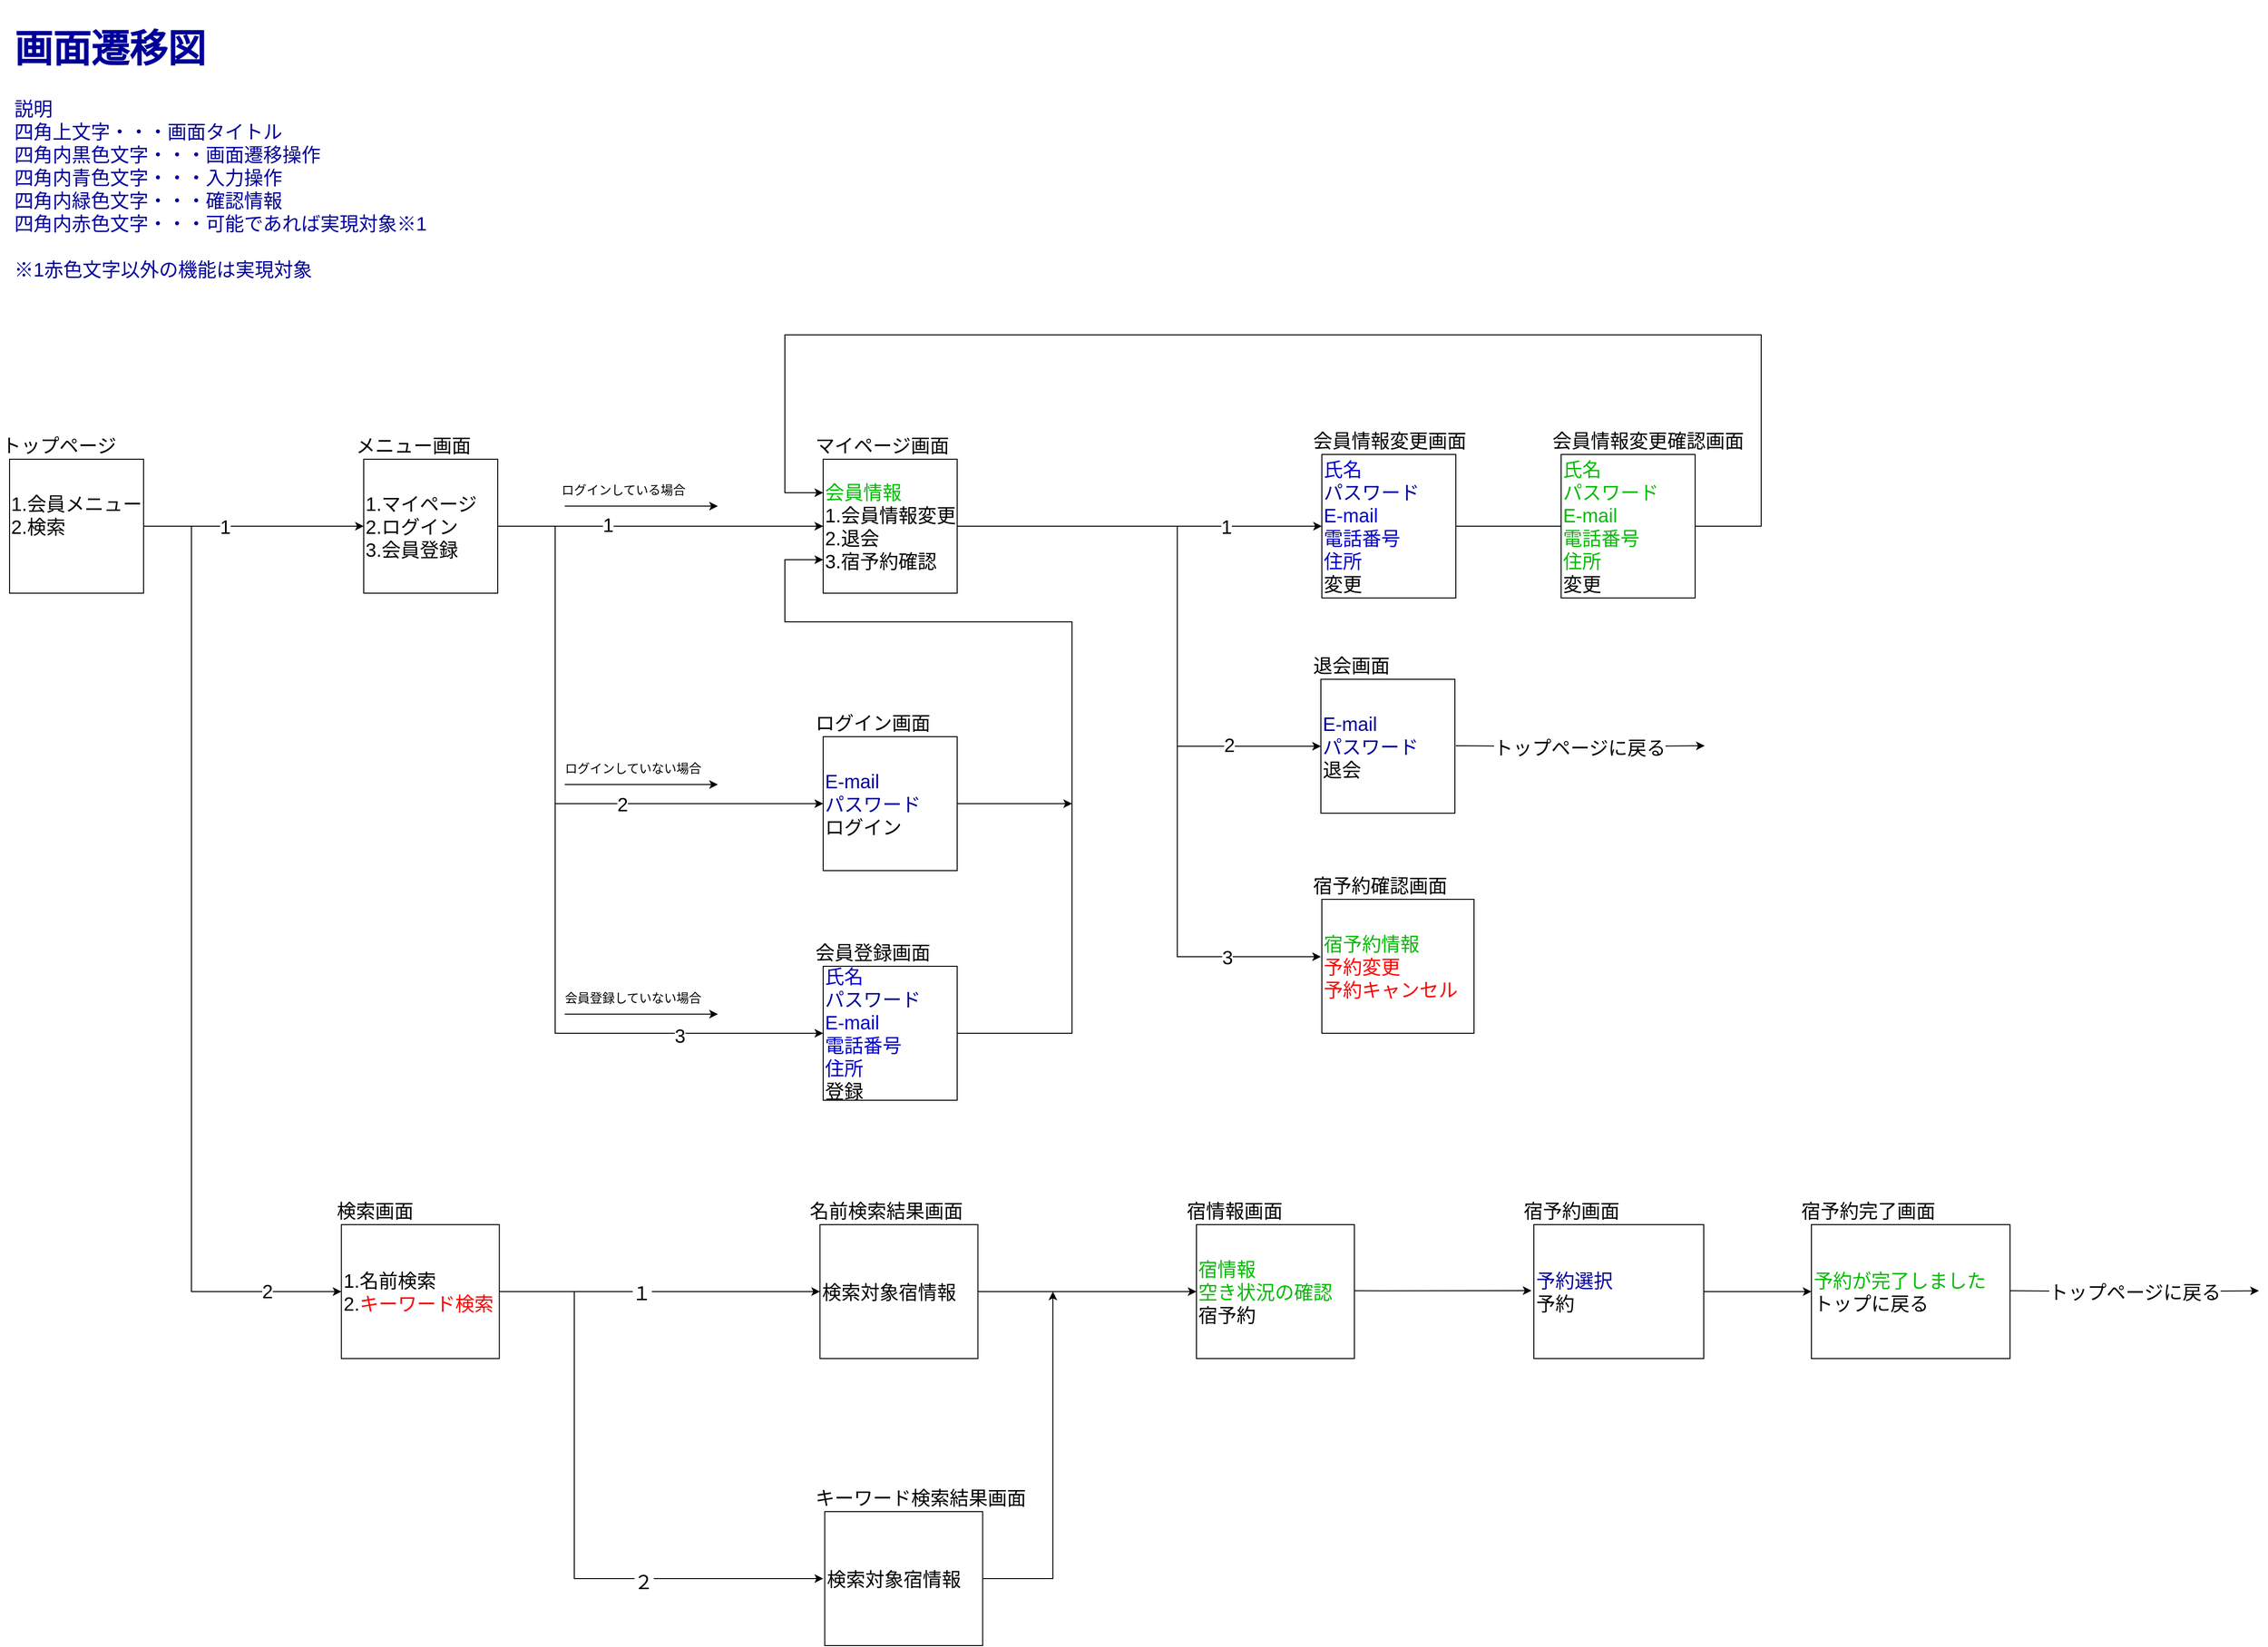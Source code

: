 <mxfile version="18.0.4" type="device"><diagram id="SCnkeToK2idK928pMim0" name="ページ1"><mxGraphModel dx="2547" dy="2622" grid="1" gridSize="10" guides="1" tooltips="1" connect="1" arrows="1" fold="1" page="1" pageScale="1" pageWidth="1100" pageHeight="1700" math="0" shadow="0"><root><mxCell id="0"/><mxCell id="1" parent="0"/><mxCell id="dKKwTY9NeeQIRmnHNCGu-58" value="" style="edgeStyle=segmentEdgeStyle;endArrow=classic;html=1;rounded=0;fontSize=20;fontColor=#000099;elbow=vertical;entryX=0;entryY=0.25;entryDx=0;entryDy=0;" edge="1" parent="1" target="dKKwTY9NeeQIRmnHNCGu-34"><mxGeometry width="50" height="50" relative="1" as="geometry"><mxPoint x="1240" y="20" as="sourcePoint"/><mxPoint x="370" y="-20" as="targetPoint"/><Array as="points"><mxPoint x="1560" y="20"/><mxPoint x="1560" y="-180"/><mxPoint x="540" y="-180"/><mxPoint x="540" y="-15"/></Array></mxGeometry></mxCell><mxCell id="NG-KO3p0tFt5fAg9RqJ7-1" value="&lt;span style=&quot;font-size: 20px;&quot;&gt;1.会員メニュー&lt;br&gt;&lt;div style=&quot;text-align: left;&quot;&gt;&lt;span style=&quot;background-color: initial;&quot;&gt;2.検索&lt;/span&gt;&lt;/div&gt;&lt;br&gt;&lt;/span&gt;" style="rounded=0;whiteSpace=wrap;html=1;" parent="1" vertex="1"><mxGeometry x="-270" y="-50" width="140" height="140" as="geometry"/></mxCell><mxCell id="NG-KO3p0tFt5fAg9RqJ7-6" value="1.名前検索&lt;br&gt;2.&lt;font color=&quot;#ff0000&quot;&gt;キーワード検索&lt;/font&gt;" style="rounded=0;whiteSpace=wrap;html=1;fontSize=20;align=left;" parent="1" vertex="1"><mxGeometry x="76.67" y="750" width="165" height="140" as="geometry"/></mxCell><mxCell id="NG-KO3p0tFt5fAg9RqJ7-11" value="" style="endArrow=classic;html=1;rounded=0;fontSize=20;exitX=1;exitY=0.5;exitDx=0;exitDy=0;entryX=0;entryY=0.5;entryDx=0;entryDy=0;startArrow=none;" parent="1" source="dKKwTY9NeeQIRmnHNCGu-34" target="dKKwTY9NeeQIRmnHNCGu-39" edge="1"><mxGeometry width="50" height="50" relative="1" as="geometry"><mxPoint x="530" y="20" as="sourcePoint"/><mxPoint x="820.0" y="20" as="targetPoint"/></mxGeometry></mxCell><mxCell id="dKKwTY9NeeQIRmnHNCGu-83" value="1" style="edgeLabel;html=1;align=center;verticalAlign=middle;resizable=0;points=[];fontSize=20;fontColor=#000000;" vertex="1" connectable="0" parent="NG-KO3p0tFt5fAg9RqJ7-11"><mxGeometry x="0.473" relative="1" as="geometry"><mxPoint as="offset"/></mxGeometry></mxCell><mxCell id="NG-KO3p0tFt5fAg9RqJ7-15" value="" style="endArrow=classic;html=1;rounded=0;fontSize=20;exitX=1;exitY=0.5;exitDx=0;exitDy=0;entryX=0;entryY=0.5;entryDx=0;entryDy=0;" parent="1" source="dKKwTY9NeeQIRmnHNCGu-25" target="dKKwTY9NeeQIRmnHNCGu-34" edge="1"><mxGeometry width="50" height="50" relative="1" as="geometry"><mxPoint x="260" y="20" as="sourcePoint"/><mxPoint x="410" y="20" as="targetPoint"/></mxGeometry></mxCell><mxCell id="dKKwTY9NeeQIRmnHNCGu-80" value="1" style="edgeLabel;html=1;align=center;verticalAlign=middle;resizable=0;points=[];fontSize=20;fontColor=#000000;" vertex="1" connectable="0" parent="NG-KO3p0tFt5fAg9RqJ7-15"><mxGeometry x="-0.324" y="2" relative="1" as="geometry"><mxPoint as="offset"/></mxGeometry></mxCell><mxCell id="NG-KO3p0tFt5fAg9RqJ7-21" value="" style="endArrow=classic;html=1;rounded=0;fontSize=20;edgeStyle=elbowEdgeStyle;entryX=0;entryY=0.5;entryDx=0;entryDy=0;" parent="1" target="dKKwTY9NeeQIRmnHNCGu-36" edge="1"><mxGeometry width="50" height="50" relative="1" as="geometry"><mxPoint x="300" y="20" as="sourcePoint"/><mxPoint x="410" y="630" as="targetPoint"/><Array as="points"><mxPoint x="300" y="80"/><mxPoint x="360" y="260"/><mxPoint x="310" y="120"/><mxPoint x="334" y="370"/><mxPoint x="334" y="900"/><mxPoint x="444" y="538.75"/><mxPoint x="474" y="568.75"/><mxPoint x="464" y="568.75"/><mxPoint x="474" y="598.75"/></Array></mxGeometry></mxCell><mxCell id="dKKwTY9NeeQIRmnHNCGu-82" value="3" style="edgeLabel;html=1;align=center;verticalAlign=middle;resizable=0;points=[];fontSize=20;fontColor=#000000;" vertex="1" connectable="0" parent="NG-KO3p0tFt5fAg9RqJ7-21"><mxGeometry x="0.628" y="-2" relative="1" as="geometry"><mxPoint as="offset"/></mxGeometry></mxCell><mxCell id="dKKwTY9NeeQIRmnHNCGu-4" value="" style="edgeStyle=segmentEdgeStyle;endArrow=classic;html=1;rounded=0;entryX=0;entryY=0.5;entryDx=0;entryDy=0;" edge="1" parent="1" target="NG-KO3p0tFt5fAg9RqJ7-6"><mxGeometry width="50" height="50" relative="1" as="geometry"><mxPoint x="-80" y="20" as="sourcePoint"/><mxPoint x="90" y="360" as="targetPoint"/><Array as="points"><mxPoint x="-80" y="180"/><mxPoint x="-80" y="860"/></Array></mxGeometry></mxCell><mxCell id="dKKwTY9NeeQIRmnHNCGu-79" value="2" style="edgeLabel;html=1;align=center;verticalAlign=middle;resizable=0;points=[];fontSize=20;fontColor=#000000;" vertex="1" connectable="0" parent="dKKwTY9NeeQIRmnHNCGu-4"><mxGeometry x="0.838" y="1" relative="1" as="geometry"><mxPoint as="offset"/></mxGeometry></mxCell><mxCell id="dKKwTY9NeeQIRmnHNCGu-25" value="&lt;div style=&quot;&quot;&gt;&lt;span style=&quot;font-size: 20px; background-color: initial;&quot;&gt;1.マイページ&lt;/span&gt;&lt;br&gt;&lt;/div&gt;&lt;div style=&quot;&quot;&gt;&lt;span style=&quot;font-size: 20px; background-color: initial;&quot;&gt;2.ログイン&lt;/span&gt;&lt;/div&gt;&lt;div style=&quot;&quot;&gt;&lt;span style=&quot;font-size: 20px;&quot;&gt;3.会員登録&lt;/span&gt;&lt;/div&gt;" style="rounded=0;whiteSpace=wrap;html=1;align=left;" vertex="1" parent="1"><mxGeometry x="100" y="-50" width="140" height="140" as="geometry"/></mxCell><mxCell id="dKKwTY9NeeQIRmnHNCGu-28" style="edgeStyle=elbowEdgeStyle;rounded=0;orthogonalLoop=1;jettySize=auto;html=1;exitX=0.75;exitY=0;exitDx=0;exitDy=0;" edge="1" parent="1" source="dKKwTY9NeeQIRmnHNCGu-25" target="dKKwTY9NeeQIRmnHNCGu-25"><mxGeometry relative="1" as="geometry"/></mxCell><mxCell id="dKKwTY9NeeQIRmnHNCGu-30" value="メニュー画面" style="text;html=1;strokeColor=none;fillColor=none;align=left;verticalAlign=middle;whiteSpace=wrap;rounded=0;fontSize=20;" vertex="1" parent="1"><mxGeometry x="90" y="-80" width="130" height="30" as="geometry"/></mxCell><mxCell id="dKKwTY9NeeQIRmnHNCGu-31" value="トップページ" style="text;html=1;strokeColor=none;fillColor=none;align=left;verticalAlign=middle;whiteSpace=wrap;rounded=0;fontSize=20;" vertex="1" parent="1"><mxGeometry x="-280" y="-80" width="130" height="30" as="geometry"/></mxCell><mxCell id="dKKwTY9NeeQIRmnHNCGu-32" value="検索画面" style="text;html=1;strokeColor=none;fillColor=none;align=left;verticalAlign=middle;whiteSpace=wrap;rounded=0;fontSize=20;" vertex="1" parent="1"><mxGeometry x="70" y="720" width="100" height="30" as="geometry"/></mxCell><mxCell id="dKKwTY9NeeQIRmnHNCGu-35" value="マイページ画面" style="text;html=1;strokeColor=none;fillColor=none;align=left;verticalAlign=middle;whiteSpace=wrap;rounded=0;fontSize=20;" vertex="1" parent="1"><mxGeometry x="570" y="-80" width="170" height="30" as="geometry"/></mxCell><mxCell id="dKKwTY9NeeQIRmnHNCGu-36" value="&lt;font style=&quot;&quot; color=&quot;#0000cc&quot;&gt;氏名&lt;br&gt;&lt;/font&gt;&lt;font color=&quot;#000099&quot;&gt;パスワード&lt;/font&gt;&lt;br style=&quot;&quot;&gt;&lt;font style=&quot;&quot; color=&quot;#0000cc&quot;&gt;E-mail&lt;/font&gt;&lt;br style=&quot;&quot;&gt;&lt;font style=&quot;&quot; color=&quot;#0000cc&quot;&gt;電話番号&lt;/font&gt;&lt;br style=&quot;&quot;&gt;&lt;font style=&quot;&quot; color=&quot;#0000cc&quot;&gt;住所&lt;/font&gt;&lt;br style=&quot;&quot;&gt;登録" style="rounded=0;whiteSpace=wrap;html=1;fontSize=20;align=left;" vertex="1" parent="1"><mxGeometry x="580" y="480" width="140" height="140" as="geometry"/></mxCell><mxCell id="dKKwTY9NeeQIRmnHNCGu-38" value="会員登録画面" style="text;html=1;strokeColor=none;fillColor=none;align=left;verticalAlign=middle;whiteSpace=wrap;rounded=0;fontSize=20;" vertex="1" parent="1"><mxGeometry x="570" y="450" width="140" height="30" as="geometry"/></mxCell><mxCell id="dKKwTY9NeeQIRmnHNCGu-39" value="&lt;font color=&quot;#0000cc&quot;&gt;氏名&lt;br&gt;&lt;/font&gt;&lt;font color=&quot;#000099&quot;&gt;パスワード&lt;/font&gt;&lt;br&gt;&lt;font color=&quot;#0000cc&quot;&gt;E-mail&lt;/font&gt;&lt;br&gt;&lt;font color=&quot;#0000cc&quot;&gt;電話番号&lt;/font&gt;&lt;br&gt;&lt;font color=&quot;#0000cc&quot;&gt;住所&lt;/font&gt;&lt;br&gt;変更" style="rounded=0;whiteSpace=wrap;html=1;fontSize=20;align=left;" vertex="1" parent="1"><mxGeometry x="1101" y="-55" width="140" height="150" as="geometry"/></mxCell><mxCell id="dKKwTY9NeeQIRmnHNCGu-40" value="会員情報変更画面" style="text;html=1;strokeColor=none;fillColor=none;align=left;verticalAlign=middle;whiteSpace=wrap;rounded=0;fontSize=20;" vertex="1" parent="1"><mxGeometry x="1090" y="-85" width="170" height="30" as="geometry"/></mxCell><mxCell id="dKKwTY9NeeQIRmnHNCGu-41" value="&lt;font color=&quot;#000099&quot;&gt;E-mail&lt;br&gt;パスワード&lt;/font&gt;&lt;br&gt;退会" style="rounded=0;whiteSpace=wrap;html=1;fontSize=20;align=left;" vertex="1" parent="1"><mxGeometry x="1100" y="180" width="140" height="140" as="geometry"/></mxCell><mxCell id="dKKwTY9NeeQIRmnHNCGu-42" value="" style="edgeStyle=segmentEdgeStyle;endArrow=classic;html=1;rounded=0;fontSize=20;entryX=0;entryY=0.5;entryDx=0;entryDy=0;entryPerimeter=0;" edge="1" parent="1" target="dKKwTY9NeeQIRmnHNCGu-41"><mxGeometry width="50" height="50" relative="1" as="geometry"><mxPoint x="950" y="20" as="sourcePoint"/><mxPoint x="1090" y="250" as="targetPoint"/><Array as="points"><mxPoint x="950" y="250"/></Array></mxGeometry></mxCell><mxCell id="dKKwTY9NeeQIRmnHNCGu-84" value="2" style="edgeLabel;html=1;align=center;verticalAlign=middle;resizable=0;points=[];fontSize=20;fontColor=#000000;" vertex="1" connectable="0" parent="dKKwTY9NeeQIRmnHNCGu-42"><mxGeometry x="0.492" y="2" relative="1" as="geometry"><mxPoint as="offset"/></mxGeometry></mxCell><mxCell id="dKKwTY9NeeQIRmnHNCGu-43" value="退会画面" style="text;html=1;strokeColor=none;fillColor=none;align=left;verticalAlign=middle;whiteSpace=wrap;rounded=0;fontSize=20;" vertex="1" parent="1"><mxGeometry x="1090" y="150" width="140" height="30" as="geometry"/></mxCell><mxCell id="dKKwTY9NeeQIRmnHNCGu-50" value="" style="edgeStyle=segmentEdgeStyle;endArrow=classic;html=1;rounded=0;fontSize=20;" edge="1" parent="1"><mxGeometry width="50" height="50" relative="1" as="geometry"><mxPoint x="950" y="250" as="sourcePoint"/><mxPoint x="1100" y="470" as="targetPoint"/><Array as="points"><mxPoint x="950" y="470"/><mxPoint x="1020" y="470"/></Array></mxGeometry></mxCell><mxCell id="dKKwTY9NeeQIRmnHNCGu-85" value="3" style="edgeLabel;html=1;align=center;verticalAlign=middle;resizable=0;points=[];fontSize=20;fontColor=#000000;" vertex="1" connectable="0" parent="dKKwTY9NeeQIRmnHNCGu-50"><mxGeometry x="0.468" relative="1" as="geometry"><mxPoint as="offset"/></mxGeometry></mxCell><mxCell id="dKKwTY9NeeQIRmnHNCGu-51" value="&lt;font color=&quot;#00bb00&quot;&gt;宿予約情報&lt;/font&gt;&lt;br&gt;&lt;font color=&quot;#ff0000&quot;&gt;予約変更&lt;br&gt;予約キャンセル&lt;/font&gt;" style="rounded=0;whiteSpace=wrap;html=1;fontSize=20;align=left;" vertex="1" parent="1"><mxGeometry x="1101" y="410" width="159" height="140" as="geometry"/></mxCell><mxCell id="dKKwTY9NeeQIRmnHNCGu-52" value="宿予約確認画面" style="text;html=1;strokeColor=none;fillColor=none;align=left;verticalAlign=middle;whiteSpace=wrap;rounded=0;fontSize=20;" vertex="1" parent="1"><mxGeometry x="1090" y="380" width="170" height="30" as="geometry"/></mxCell><mxCell id="dKKwTY9NeeQIRmnHNCGu-55" value="&lt;h1&gt;画面遷移図&lt;/h1&gt;&lt;div&gt;説明&lt;/div&gt;&lt;div&gt;四角上文字・・・画面タイトル&lt;/div&gt;&lt;div&gt;四角内黒色文字・・・画面遷移操作&lt;/div&gt;&lt;div&gt;四角内青色文字・・・入力操作&lt;/div&gt;&lt;div&gt;四角内緑色文字・・・確認情報&lt;/div&gt;&lt;div&gt;四角内赤色文字・・・可能であれば実現対象※1&lt;/div&gt;&lt;div&gt;&lt;br&gt;&lt;/div&gt;&lt;div&gt;※1赤色文字以外の機能は実現対象&lt;/div&gt;&lt;div&gt;&lt;br&gt;&lt;/div&gt;" style="text;html=1;strokeColor=none;fillColor=none;spacing=5;spacingTop=-20;whiteSpace=wrap;overflow=hidden;rounded=0;fontSize=20;fontColor=#000099;" vertex="1" parent="1"><mxGeometry x="-270" y="-520" width="510" height="360" as="geometry"/></mxCell><mxCell id="dKKwTY9NeeQIRmnHNCGu-57" value="" style="edgeStyle=orthogonalEdgeStyle;endArrow=classic;html=1;rounded=0;fontSize=20;fontColor=#000099;elbow=vertical;exitX=1;exitY=0.5;exitDx=0;exitDy=0;entryX=0;entryY=0.75;entryDx=0;entryDy=0;" edge="1" parent="1" source="dKKwTY9NeeQIRmnHNCGu-36" target="dKKwTY9NeeQIRmnHNCGu-34"><mxGeometry width="50" height="50" relative="1" as="geometry"><mxPoint x="610" y="635" as="sourcePoint"/><mxPoint x="570" y="50" as="targetPoint"/><Array as="points"><mxPoint x="840" y="550"/><mxPoint x="840" y="120"/><mxPoint x="540" y="120"/><mxPoint x="540" y="55"/></Array></mxGeometry></mxCell><mxCell id="dKKwTY9NeeQIRmnHNCGu-59" value="" style="endArrow=classic;html=1;rounded=0;fontSize=20;fontColor=#000099;elbow=vertical;" edge="1" parent="1" target="dKKwTY9NeeQIRmnHNCGu-60"><mxGeometry width="50" height="50" relative="1" as="geometry"><mxPoint x="300" y="310" as="sourcePoint"/><mxPoint x="400" y="450" as="targetPoint"/></mxGeometry></mxCell><mxCell id="dKKwTY9NeeQIRmnHNCGu-81" value="2" style="edgeLabel;html=1;align=center;verticalAlign=middle;resizable=0;points=[];fontSize=20;fontColor=#000000;" vertex="1" connectable="0" parent="dKKwTY9NeeQIRmnHNCGu-59"><mxGeometry x="-0.608" y="1" relative="1" as="geometry"><mxPoint x="15" y="1" as="offset"/></mxGeometry></mxCell><mxCell id="dKKwTY9NeeQIRmnHNCGu-60" value="&lt;font color=&quot;#000099&quot;&gt;E-mail&lt;/font&gt;&lt;br&gt;&lt;font color=&quot;#000099&quot;&gt;パスワード&lt;/font&gt;&lt;br&gt;ログイン" style="rounded=0;whiteSpace=wrap;html=1;fontSize=20;align=left;" vertex="1" parent="1"><mxGeometry x="580" y="240" width="140" height="140" as="geometry"/></mxCell><mxCell id="dKKwTY9NeeQIRmnHNCGu-61" value="ログイン画面" style="text;html=1;strokeColor=none;fillColor=none;align=left;verticalAlign=middle;whiteSpace=wrap;rounded=0;fontSize=20;" vertex="1" parent="1"><mxGeometry x="570" y="210" width="170" height="30" as="geometry"/></mxCell><mxCell id="dKKwTY9NeeQIRmnHNCGu-34" value="&lt;font color=&quot;#00bb00&quot;&gt;会員情報&lt;/font&gt;&lt;br&gt;1.会員情報変更&lt;br&gt;2.退会&lt;br&gt;3.宿予約確認" style="rounded=0;whiteSpace=wrap;html=1;fontSize=20;align=left;" vertex="1" parent="1"><mxGeometry x="580" y="-50" width="140" height="140" as="geometry"/></mxCell><mxCell id="dKKwTY9NeeQIRmnHNCGu-64" value="" style="endArrow=none;html=1;rounded=0;fontSize=20;exitX=1;exitY=0.5;exitDx=0;exitDy=0;entryX=0;entryY=0.5;entryDx=0;entryDy=0;" edge="1" parent="1" target="dKKwTY9NeeQIRmnHNCGu-34"><mxGeometry width="50" height="50" relative="1" as="geometry"><mxPoint x="530" y="20" as="sourcePoint"/><mxPoint x="1100" y="20" as="targetPoint"/></mxGeometry></mxCell><mxCell id="dKKwTY9NeeQIRmnHNCGu-65" value="" style="endArrow=classic;html=1;rounded=0;fontSize=20;fontColor=#000099;elbow=vertical;exitX=1;exitY=0.5;exitDx=0;exitDy=0;entryX=0;entryY=0.5;entryDx=0;entryDy=0;" edge="1" parent="1" source="NG-KO3p0tFt5fAg9RqJ7-1" target="dKKwTY9NeeQIRmnHNCGu-25"><mxGeometry width="50" height="50" relative="1" as="geometry"><mxPoint x="130" y="130" as="sourcePoint"/><mxPoint x="180" y="80" as="targetPoint"/></mxGeometry></mxCell><mxCell id="dKKwTY9NeeQIRmnHNCGu-78" value="1" style="edgeLabel;html=1;align=center;verticalAlign=middle;resizable=0;points=[];fontSize=20;fontColor=#000000;" vertex="1" connectable="0" parent="dKKwTY9NeeQIRmnHNCGu-65"><mxGeometry x="-0.262" relative="1" as="geometry"><mxPoint as="offset"/></mxGeometry></mxCell><mxCell id="dKKwTY9NeeQIRmnHNCGu-66" style="edgeStyle=orthogonalEdgeStyle;rounded=0;orthogonalLoop=1;jettySize=auto;html=1;exitX=0.5;exitY=1;exitDx=0;exitDy=0;fontSize=20;fontColor=#000099;elbow=vertical;" edge="1" parent="1" source="dKKwTY9NeeQIRmnHNCGu-39" target="dKKwTY9NeeQIRmnHNCGu-39"><mxGeometry relative="1" as="geometry"/></mxCell><mxCell id="dKKwTY9NeeQIRmnHNCGu-67" value="" style="endArrow=classic;html=1;rounded=0;fontSize=20;fontColor=#000099;elbow=vertical;exitX=1;exitY=0.5;exitDx=0;exitDy=0;" edge="1" parent="1" source="dKKwTY9NeeQIRmnHNCGu-60"><mxGeometry width="50" height="50" relative="1" as="geometry"><mxPoint x="730" y="450" as="sourcePoint"/><mxPoint x="840" y="310" as="targetPoint"/></mxGeometry></mxCell><mxCell id="dKKwTY9NeeQIRmnHNCGu-68" value="" style="endArrow=classic;html=1;rounded=0;fontSize=20;fontColor=#000099;elbow=vertical;" edge="1" parent="1"><mxGeometry width="50" height="50" relative="1" as="geometry"><mxPoint x="310" y="-1" as="sourcePoint"/><mxPoint x="470" y="-1" as="targetPoint"/></mxGeometry></mxCell><mxCell id="dKKwTY9NeeQIRmnHNCGu-69" value="&lt;font style=&quot;font-size: 13px;&quot; color=&quot;#000000&quot;&gt;ログインしている場合&lt;/font&gt;" style="edgeLabel;html=1;align=center;verticalAlign=middle;resizable=0;points=[];fontSize=20;fontColor=#000099;" vertex="1" connectable="0" parent="dKKwTY9NeeQIRmnHNCGu-68"><mxGeometry x="-0.292" y="-2" relative="1" as="geometry"><mxPoint x="4" y="-22" as="offset"/></mxGeometry></mxCell><mxCell id="dKKwTY9NeeQIRmnHNCGu-70" value="" style="endArrow=classic;html=1;rounded=0;fontSize=20;fontColor=#000099;elbow=vertical;" edge="1" parent="1"><mxGeometry width="50" height="50" relative="1" as="geometry"><mxPoint x="310" y="290" as="sourcePoint"/><mxPoint x="470" y="290" as="targetPoint"/><Array as="points"><mxPoint x="390" y="290"/></Array></mxGeometry></mxCell><mxCell id="dKKwTY9NeeQIRmnHNCGu-71" value="&lt;font color=&quot;#000000&quot;&gt;&lt;span style=&quot;font-size: 13px;&quot;&gt;ログインしていない場合&lt;/span&gt;&lt;/font&gt;" style="edgeLabel;html=1;align=center;verticalAlign=middle;resizable=0;points=[];fontSize=20;fontColor=#000099;" vertex="1" connectable="0" parent="dKKwTY9NeeQIRmnHNCGu-70"><mxGeometry x="-0.292" y="-2" relative="1" as="geometry"><mxPoint x="14" y="-22" as="offset"/></mxGeometry></mxCell><mxCell id="dKKwTY9NeeQIRmnHNCGu-72" value="" style="endArrow=classic;html=1;rounded=0;fontSize=20;fontColor=#000099;elbow=vertical;" edge="1" parent="1"><mxGeometry width="50" height="50" relative="1" as="geometry"><mxPoint x="310" y="530" as="sourcePoint"/><mxPoint x="470" y="530" as="targetPoint"/><Array as="points"><mxPoint x="390" y="530"/></Array></mxGeometry></mxCell><mxCell id="dKKwTY9NeeQIRmnHNCGu-73" value="&lt;font color=&quot;#000000&quot;&gt;&lt;span style=&quot;font-size: 13px;&quot;&gt;会員登録していない場合&lt;/span&gt;&lt;/font&gt;" style="edgeLabel;html=1;align=center;verticalAlign=middle;resizable=0;points=[];fontSize=20;fontColor=#000099;" vertex="1" connectable="0" parent="dKKwTY9NeeQIRmnHNCGu-72"><mxGeometry x="-0.292" y="-2" relative="1" as="geometry"><mxPoint x="14" y="-22" as="offset"/></mxGeometry></mxCell><mxCell id="dKKwTY9NeeQIRmnHNCGu-76" value="" style="endArrow=classic;html=1;rounded=0;fontSize=13;fontColor=#000000;elbow=vertical;" edge="1" parent="1"><mxGeometry relative="1" as="geometry"><mxPoint x="1241" y="249.5" as="sourcePoint"/><mxPoint x="1501" y="249.5" as="targetPoint"/><Array as="points"><mxPoint x="1381" y="250.5"/></Array></mxGeometry></mxCell><mxCell id="dKKwTY9NeeQIRmnHNCGu-77" value="&lt;font style=&quot;font-size: 20px;&quot;&gt;トップページに戻る&lt;/font&gt;" style="edgeLabel;resizable=0;html=1;align=center;verticalAlign=middle;rounded=0;fontSize=13;fontColor=#000000;" connectable="0" vertex="1" parent="dKKwTY9NeeQIRmnHNCGu-76"><mxGeometry relative="1" as="geometry"><mxPoint x="-1" as="offset"/></mxGeometry></mxCell><mxCell id="dKKwTY9NeeQIRmnHNCGu-93" value="" style="edgeStyle=orthogonalEdgeStyle;rounded=0;orthogonalLoop=1;jettySize=auto;html=1;fontSize=20;fontColor=#FF0000;elbow=vertical;entryX=0;entryY=0.5;entryDx=0;entryDy=0;" edge="1" parent="1" source="dKKwTY9NeeQIRmnHNCGu-87" target="dKKwTY9NeeQIRmnHNCGu-99"><mxGeometry relative="1" as="geometry"><mxPoint x="844.17" y="820" as="targetPoint"/></mxGeometry></mxCell><mxCell id="dKKwTY9NeeQIRmnHNCGu-87" value="検索対象宿情報" style="rounded=0;whiteSpace=wrap;html=1;fontSize=20;align=left;" vertex="1" parent="1"><mxGeometry x="576.67" y="750" width="165" height="140" as="geometry"/></mxCell><mxCell id="dKKwTY9NeeQIRmnHNCGu-88" value="名前検索結果画面" style="text;html=1;strokeColor=none;fillColor=none;align=left;verticalAlign=middle;whiteSpace=wrap;rounded=0;fontSize=20;" vertex="1" parent="1"><mxGeometry x="564.17" y="720" width="190" height="30" as="geometry"/></mxCell><mxCell id="dKKwTY9NeeQIRmnHNCGu-89" value="" style="endArrow=classic;html=1;rounded=0;fontSize=20;fontColor=#000000;elbow=vertical;exitX=1;exitY=0.5;exitDx=0;exitDy=0;entryX=0;entryY=0.5;entryDx=0;entryDy=0;" edge="1" parent="1" source="NG-KO3p0tFt5fAg9RqJ7-6" target="dKKwTY9NeeQIRmnHNCGu-87"><mxGeometry width="50" height="50" relative="1" as="geometry"><mxPoint x="321.67" y="770" as="sourcePoint"/><mxPoint x="371.67" y="720" as="targetPoint"/></mxGeometry></mxCell><mxCell id="dKKwTY9NeeQIRmnHNCGu-95" value="１" style="edgeLabel;html=1;align=center;verticalAlign=middle;resizable=0;points=[];fontSize=20;fontColor=#000000;" vertex="1" connectable="0" parent="dKKwTY9NeeQIRmnHNCGu-89"><mxGeometry x="-0.116" y="-1" relative="1" as="geometry"><mxPoint as="offset"/></mxGeometry></mxCell><mxCell id="dKKwTY9NeeQIRmnHNCGu-90" value="&lt;span style=&quot;&quot;&gt;検索対象宿情報&lt;/span&gt;" style="rounded=0;whiteSpace=wrap;html=1;fontSize=20;align=left;" vertex="1" parent="1"><mxGeometry x="581.67" y="1050" width="165" height="140" as="geometry"/></mxCell><mxCell id="dKKwTY9NeeQIRmnHNCGu-91" value="キーワード検索結果画面" style="text;html=1;strokeColor=none;fillColor=none;align=left;verticalAlign=middle;whiteSpace=wrap;rounded=0;fontSize=20;" vertex="1" parent="1"><mxGeometry x="570" y="1020" width="233.33" height="30" as="geometry"/></mxCell><mxCell id="dKKwTY9NeeQIRmnHNCGu-94" value="" style="endArrow=classic;html=1;rounded=0;fontSize=20;fontColor=#FF0000;edgeStyle=elbowEdgeStyle;" edge="1" parent="1"><mxGeometry width="50" height="50" relative="1" as="geometry"><mxPoint x="320" y="820" as="sourcePoint"/><mxPoint x="580" y="1120" as="targetPoint"/><Array as="points"><mxPoint x="320" y="1000"/></Array></mxGeometry></mxCell><mxCell id="dKKwTY9NeeQIRmnHNCGu-96" value="２" style="edgeLabel;html=1;align=center;verticalAlign=middle;resizable=0;points=[];fontSize=20;fontColor=#000000;" vertex="1" connectable="0" parent="dKKwTY9NeeQIRmnHNCGu-94"><mxGeometry x="0.326" y="-3" relative="1" as="geometry"><mxPoint as="offset"/></mxGeometry></mxCell><mxCell id="dKKwTY9NeeQIRmnHNCGu-97" value="" style="edgeStyle=segmentEdgeStyle;endArrow=classic;html=1;rounded=0;fontSize=20;fontColor=#000000;" edge="1" parent="1"><mxGeometry width="50" height="50" relative="1" as="geometry"><mxPoint x="746.67" y="1120" as="sourcePoint"/><mxPoint x="820" y="820" as="targetPoint"/><Array as="points"><mxPoint x="820" y="1120"/></Array></mxGeometry></mxCell><mxCell id="dKKwTY9NeeQIRmnHNCGu-99" value="&lt;font color=&quot;#00bb00&quot;&gt;宿情報&lt;/font&gt;&lt;br&gt;&lt;font color=&quot;#00bb00&quot;&gt;空き状況の確認&lt;/font&gt;&lt;br&gt;宿予約" style="rounded=0;whiteSpace=wrap;html=1;fontSize=20;align=left;" vertex="1" parent="1"><mxGeometry x="970" y="750" width="165" height="140" as="geometry"/></mxCell><mxCell id="dKKwTY9NeeQIRmnHNCGu-100" value="宿情報画面" style="text;html=1;strokeColor=none;fillColor=none;align=left;verticalAlign=middle;whiteSpace=wrap;rounded=0;fontSize=20;" vertex="1" parent="1"><mxGeometry x="957.5" y="720" width="190" height="30" as="geometry"/></mxCell><mxCell id="dKKwTY9NeeQIRmnHNCGu-101" value="&lt;font color=&quot;#000099&quot;&gt;予約選択&lt;/font&gt;&lt;br&gt;予約" style="rounded=0;whiteSpace=wrap;html=1;fontSize=20;align=left;" vertex="1" parent="1"><mxGeometry x="1322.5" y="750" width="177.5" height="140" as="geometry"/></mxCell><mxCell id="dKKwTY9NeeQIRmnHNCGu-102" value="宿予約画面" style="text;html=1;strokeColor=none;fillColor=none;align=left;verticalAlign=middle;whiteSpace=wrap;rounded=0;fontSize=20;" vertex="1" parent="1"><mxGeometry x="1310" y="720" width="190" height="30" as="geometry"/></mxCell><mxCell id="dKKwTY9NeeQIRmnHNCGu-103" value="" style="edgeStyle=orthogonalEdgeStyle;rounded=0;orthogonalLoop=1;jettySize=auto;html=1;fontSize=20;fontColor=#FF0000;elbow=vertical;" edge="1" parent="1"><mxGeometry relative="1" as="geometry"><mxPoint x="1135" y="819.17" as="sourcePoint"/><mxPoint x="1320" y="819" as="targetPoint"/><Array as="points"><mxPoint x="1165" y="819.17"/><mxPoint x="1165" y="819.17"/></Array></mxGeometry></mxCell><mxCell id="dKKwTY9NeeQIRmnHNCGu-104" value="&lt;font color=&quot;#00bb00&quot;&gt;予約が完了しました&lt;/font&gt;&lt;br&gt;トップに戻る" style="rounded=0;whiteSpace=wrap;html=1;fontSize=20;align=left;" vertex="1" parent="1"><mxGeometry x="1612.5" y="750" width="207.5" height="140" as="geometry"/></mxCell><mxCell id="dKKwTY9NeeQIRmnHNCGu-105" value="宿予約完了画面" style="text;html=1;strokeColor=none;fillColor=none;align=left;verticalAlign=middle;whiteSpace=wrap;rounded=0;fontSize=20;" vertex="1" parent="1"><mxGeometry x="1600" y="720" width="190" height="30" as="geometry"/></mxCell><mxCell id="dKKwTY9NeeQIRmnHNCGu-107" value="" style="endArrow=classic;html=1;rounded=0;fontSize=20;fontColor=#00BB00;entryX=0;entryY=0.5;entryDx=0;entryDy=0;exitX=1;exitY=0.5;exitDx=0;exitDy=0;" edge="1" parent="1" source="dKKwTY9NeeQIRmnHNCGu-101" target="dKKwTY9NeeQIRmnHNCGu-104"><mxGeometry width="50" height="50" relative="1" as="geometry"><mxPoint x="1320" y="910" as="sourcePoint"/><mxPoint x="1370" y="860" as="targetPoint"/></mxGeometry></mxCell><mxCell id="dKKwTY9NeeQIRmnHNCGu-109" value="" style="endArrow=classic;html=1;rounded=0;fontSize=13;fontColor=#000000;elbow=vertical;" edge="1" parent="1"><mxGeometry relative="1" as="geometry"><mxPoint x="1820" y="819.17" as="sourcePoint"/><mxPoint x="2080" y="819.17" as="targetPoint"/><Array as="points"><mxPoint x="1960.0" y="820.17"/></Array></mxGeometry></mxCell><mxCell id="dKKwTY9NeeQIRmnHNCGu-110" value="&lt;font style=&quot;font-size: 20px;&quot;&gt;トップページに戻る&lt;/font&gt;" style="edgeLabel;resizable=0;html=1;align=center;verticalAlign=middle;rounded=0;fontSize=13;fontColor=#000000;" connectable="0" vertex="1" parent="dKKwTY9NeeQIRmnHNCGu-109"><mxGeometry relative="1" as="geometry"/></mxCell><mxCell id="dKKwTY9NeeQIRmnHNCGu-111" value="&lt;font color=&quot;#00bb00&quot;&gt;氏名&lt;br&gt;パスワード&lt;br&gt;E-mail&lt;br&gt;電話番号&lt;br&gt;住所&lt;/font&gt;&lt;br&gt;変更" style="rounded=0;whiteSpace=wrap;html=1;fontSize=20;align=left;" vertex="1" parent="1"><mxGeometry x="1351" y="-55" width="140" height="150" as="geometry"/></mxCell><mxCell id="dKKwTY9NeeQIRmnHNCGu-112" value="会員情報変更確認画面" style="text;html=1;strokeColor=none;fillColor=none;align=left;verticalAlign=middle;whiteSpace=wrap;rounded=0;fontSize=20;" vertex="1" parent="1"><mxGeometry x="1340" y="-85" width="210" height="30" as="geometry"/></mxCell><mxCell id="dKKwTY9NeeQIRmnHNCGu-113" style="edgeStyle=orthogonalEdgeStyle;rounded=0;orthogonalLoop=1;jettySize=auto;html=1;exitX=0.5;exitY=1;exitDx=0;exitDy=0;fontSize=20;fontColor=#000099;elbow=vertical;" edge="1" parent="1" source="dKKwTY9NeeQIRmnHNCGu-111" target="dKKwTY9NeeQIRmnHNCGu-111"><mxGeometry relative="1" as="geometry"/></mxCell></root></mxGraphModel></diagram></mxfile>